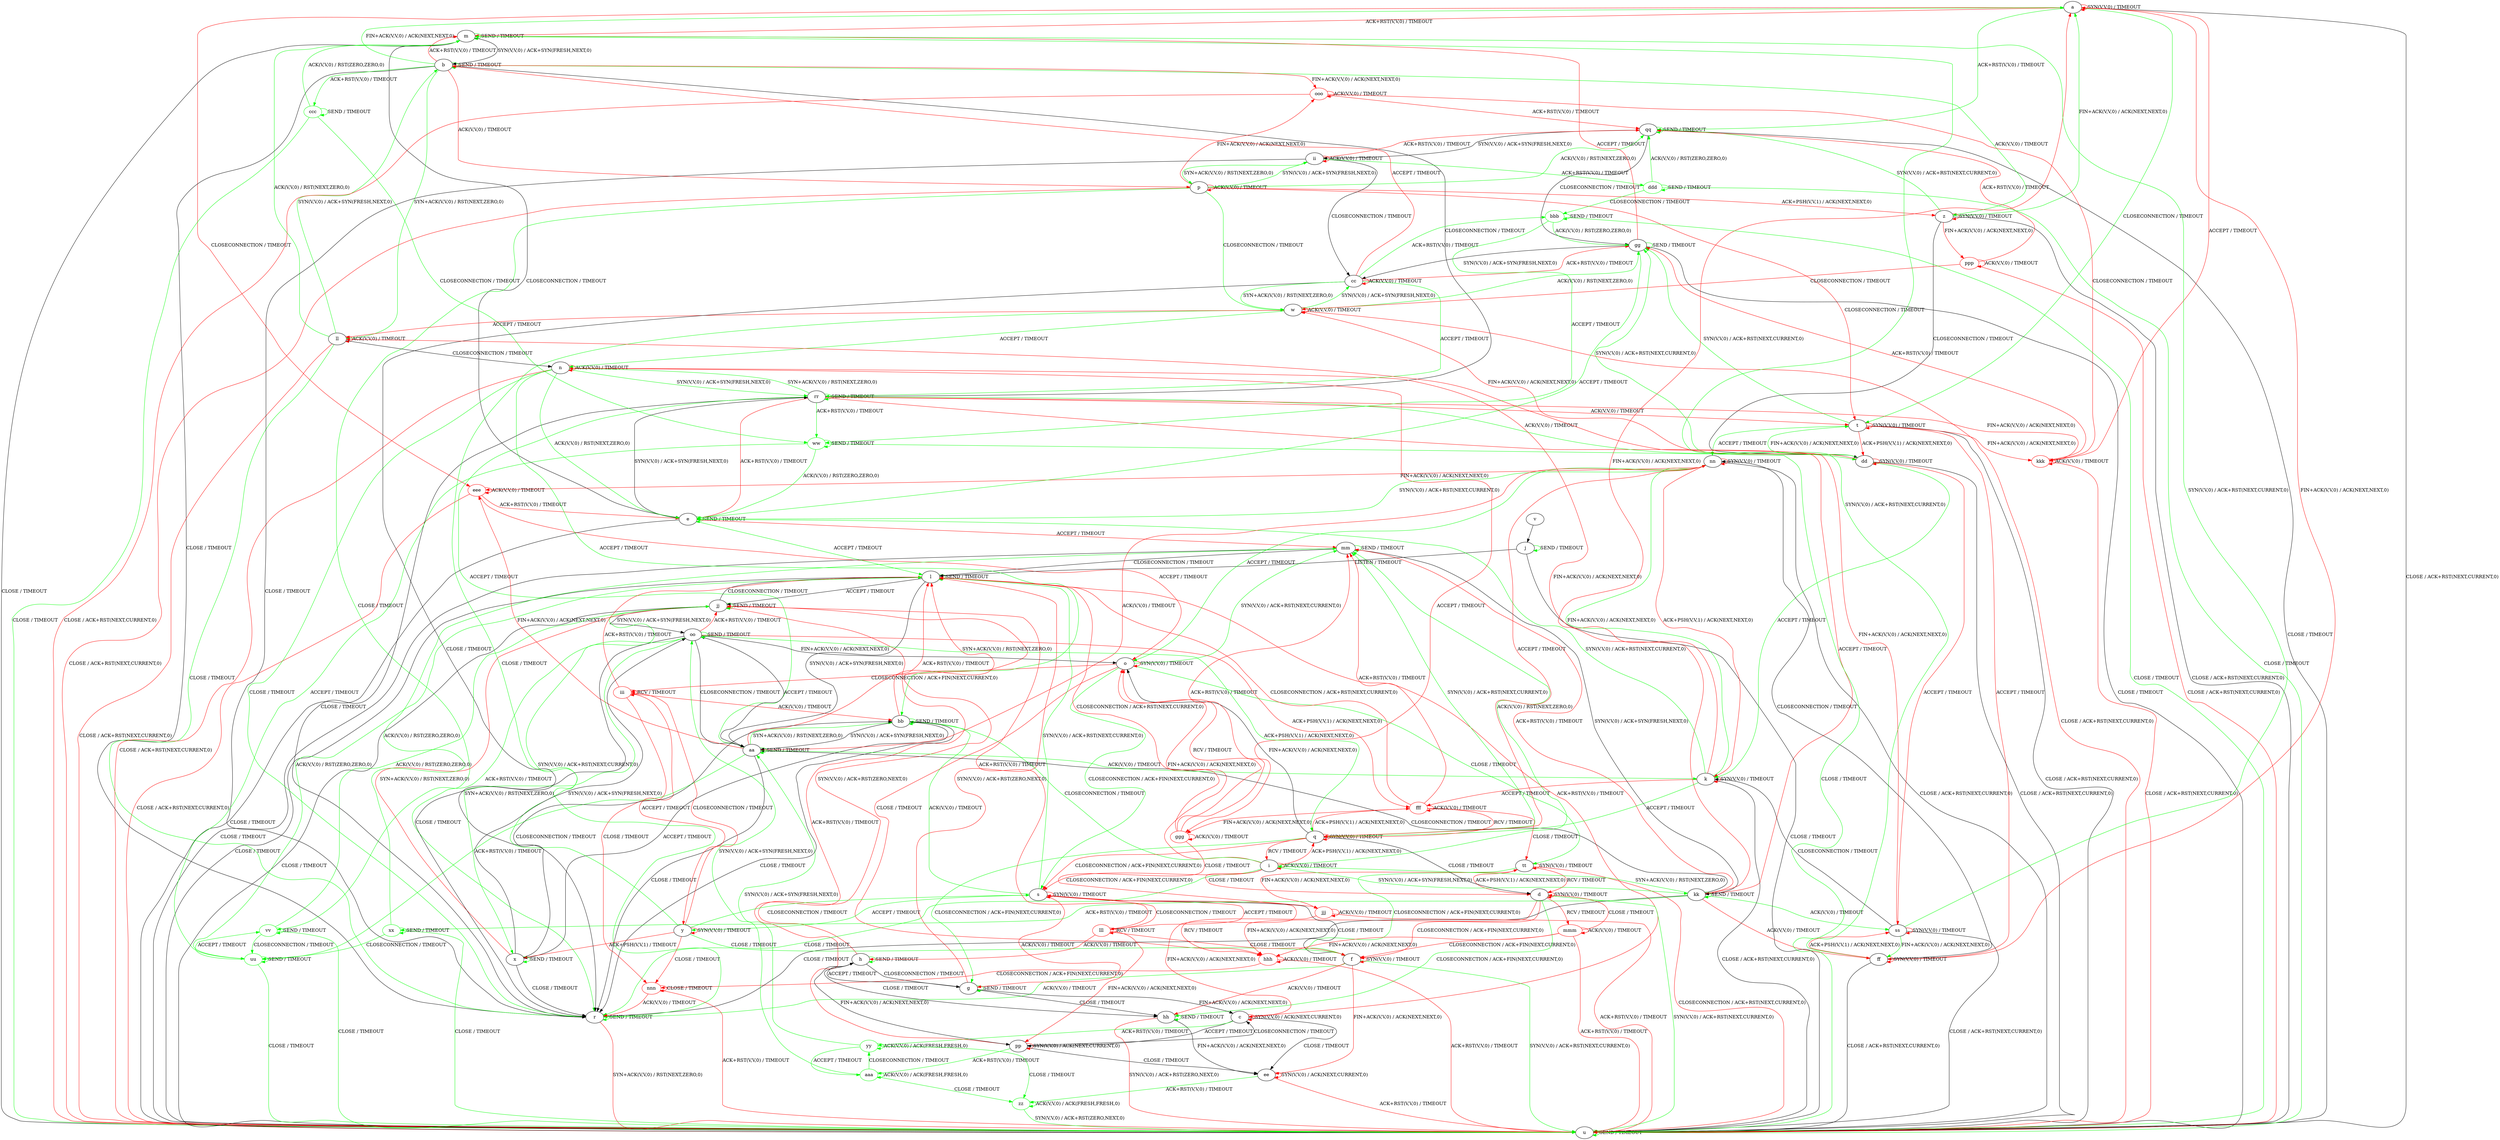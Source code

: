 digraph "" {
	graph ["Incoming time"=520.1815941333771,
		"Outgoing time"=2112.8362720012665,
		Output="{'States': 68, 'Transitions': 1023, 'Filename': '../results/tcp/TCP_Linux_Server-TCP_FreeBSD_Server-msat-3.dot'}",
		Reference="{'States': 58, 'Transitions': 685, 'Filename': '../subjects/tcp/TCP_Linux_Server.dot'}",
		Solver=msat,
		Updated="{'States': 56, 'Transitions': 716, 'Filename': '../subjects/tcp/TCP_FreeBSD_Server.dot'}",
		"f-measure"=0.5396145610278372,
		precision=0.5279329608938548,
		recall=0.5518248175182482
	];
	a -> a [key=0,
	color=red,
	label="SYN(V,V,0) / TIMEOUT"];
a -> m [key=0,
color=red,
label="ACK+RST(V,V,0) / TIMEOUT"];
a -> t [key=0,
color=green,
label="CLOSECONNECTION / TIMEOUT"];
a -> u [key=0,
label="CLOSE / ACK+RST(NEXT,CURRENT,0)"];
a -> qq [key=0,
color=green,
label="ACK+RST(V,V,0) / TIMEOUT"];
eee [color=red];
a -> eee [key=0,
color=red,
label="CLOSECONNECTION / TIMEOUT"];
b -> a [key=0,
color=green,
label="FIN+ACK(V,V,0) / ACK(NEXT,NEXT,0)"];
b -> b [key=0,
color=green,
label="SEND / TIMEOUT"];
b -> m [key=0,
color=red,
label="ACK+RST(V,V,0) / TIMEOUT"];
b -> p [key=0,
color=red,
label="ACK(V,V,0) / TIMEOUT"];
b -> r [key=0,
label="CLOSE / TIMEOUT"];
b -> z [key=0,
color=green,
label="ACK(V,V,0) / TIMEOUT"];
b -> ll [key=0,
color=green,
label="SYN+ACK(V,V,0) / RST(NEXT,ZERO,0)"];
b -> rr [key=0,
label="CLOSECONNECTION / TIMEOUT"];
ccc [color=green];
b -> ccc [key=0,
color=green,
label="ACK+RST(V,V,0) / TIMEOUT"];
ooo [color=red];
b -> ooo [key=0,
color=red,
label="FIN+ACK(V,V,0) / ACK(NEXT,NEXT,0)"];
c -> c [key=0,
color=red,
label="SYN(V,V,0) / ACK(NEXT,CURRENT,0)"];
c -> l [key=0,
color=red,
label="ACK+RST(V,V,0) / TIMEOUT"];
c -> ee [key=0,
label="CLOSE / TIMEOUT"];
c -> pp [key=0,
label="ACCEPT / TIMEOUT"];
yy [color=green];
c -> yy [key=0,
color=green,
label="ACK+RST(V,V,0) / TIMEOUT"];
d -> d [key=0,
color=red,
label="SYN(V,V,0) / TIMEOUT"];
d -> f [key=0,
color=red,
label="CLOSECONNECTION / ACK+FIN(NEXT,CURRENT,0)"];
d -> u [key=0,
color=green,
label="SYN(V,V,0) / ACK+RST(NEXT,CURRENT,0)"];
d -> hh [key=0,
color=green,
label="CLOSECONNECTION / ACK+FIN(NEXT,CURRENT,0)"];
d -> tt [key=0,
color=red,
label="ACK+PSH(V,V,1) / ACK(NEXT,NEXT,0)"];
hhh [color=red];
d -> hhh [key=0,
color=red,
label="FIN+ACK(V,V,0) / ACK(NEXT,NEXT,0)"];
mmm [color=red];
d -> mmm [key=0,
color=red,
label="RCV / TIMEOUT"];
e -> e [key=0,
color=green,
label="SEND / TIMEOUT"];
e -> l [key=0,
color=green,
label="ACCEPT / TIMEOUT"];
e -> u [key=0,
label="CLOSE / TIMEOUT"];
e -> mm [key=0,
color=red,
label="ACCEPT / TIMEOUT"];
e -> rr [key=0,
label="SYN(V,V,0) / ACK+SYN(FRESH,NEXT,0)"];
f -> f [key=0,
color=red,
label="SYN(V,V,0) / TIMEOUT"];
f -> r [key=0,
color=green,
label="ACK(V,V,0) / TIMEOUT"];
f -> u [key=0,
color=green,
label="SYN(V,V,0) / ACK+RST(NEXT,CURRENT,0)"];
f -> ee [key=0,
color=red,
label="FIN+ACK(V,V,0) / ACK(NEXT,NEXT,0)"];
f -> hh [key=0,
color=red,
label="ACK(V,V,0) / TIMEOUT"];
g -> c [key=0,
label="FIN+ACK(V,V,0) / ACK(NEXT,NEXT,0)"];
g -> g [key=0,
color=green,
label="SEND / TIMEOUT"];
g -> h [key=0,
label="ACCEPT / TIMEOUT"];
g -> l [key=0,
color=red,
label="SYN(V,V,0) / ACK+RST(ZERO,NEXT,0)"];
g -> hh [key=0,
label="CLOSE / TIMEOUT"];
h -> g [key=0,
label="CLOSECONNECTION / TIMEOUT"];
h -> h [key=0,
color=green,
label="SEND / TIMEOUT"];
h -> hh [key=0,
label="CLOSE / TIMEOUT"];
h -> jj [key=0,
color=red,
label="SYN(V,V,0) / ACK+RST(ZERO,NEXT,0)"];
h -> pp [key=0,
label="FIN+ACK(V,V,0) / ACK(NEXT,NEXT,0)"];
i -> d [key=0,
color=red,
label="CLOSE / TIMEOUT"];
i -> i [key=0,
color=red,
label="ACK(V,V,0) / TIMEOUT"];
i -> o [key=0,
color=red,
label="FIN+ACK(V,V,0) / ACK(NEXT,NEXT,0)"];
i -> q [key=0,
color=red,
label="ACK+PSH(V,V,1) / ACK(NEXT,NEXT,0)"];
i -> r [key=0,
color=green,
label="CLOSE / TIMEOUT"];
i -> s [key=0,
color=red,
label="CLOSECONNECTION / ACK+FIN(NEXT,CURRENT,0)"];
i -> bb [key=0,
color=green,
label="CLOSECONNECTION / TIMEOUT"];
i -> kk [key=0,
color=green,
label="SYN(V,V,0) / ACK+SYN(FRESH,NEXT,0)"];
i -> mm [key=0,
color=green,
label="ACK(V,V,0) / RST(NEXT,ZERO,0)"];
j -> j [key=0,
color=green,
label="SEND / TIMEOUT"];
j -> l [key=0,
label="LISTEN / TIMEOUT"];
j -> u [key=0,
label="CLOSE / TIMEOUT"];
k -> e [key=0,
color=green,
label="SYN(V,V,0) / ACK+RST(NEXT,CURRENT,0)"];
k -> k [key=0,
color=red,
label="SYN(V,V,0) / TIMEOUT"];
k -> n [key=0,
color=red,
label="FIN+ACK(V,V,0) / ACK(NEXT,NEXT,0)"];
k -> q [key=0,
color=green,
label="ACCEPT / TIMEOUT"];
k -> u [key=0,
label="CLOSE / ACK+RST(NEXT,CURRENT,0)"];
k -> nn [key=0,
color=green,
label="FIN+ACK(V,V,0) / ACK(NEXT,NEXT,0)"];
fff [color=red];
k -> fff [key=0,
color=red,
label="ACCEPT / TIMEOUT"];
l -> l [key=0,
color=green,
label="SEND / TIMEOUT"];
l -> u [key=0,
label="CLOSE / TIMEOUT"];
l -> aa [key=0,
label="SYN(V,V,0) / ACK+SYN(FRESH,NEXT,0)"];
l -> jj [key=0,
label="ACCEPT / TIMEOUT"];
m -> b [key=0,
label="SYN(V,V,0) / ACK+SYN(FRESH,NEXT,0)"];
m -> e [key=0,
label="CLOSECONNECTION / TIMEOUT"];
m -> m [key=0,
color=green,
label="SEND / TIMEOUT"];
m -> u [key=0,
label="CLOSE / TIMEOUT"];
n -> e [key=0,
color=green,
label="ACK(V,V,0) / RST(NEXT,ZERO,0)"];
n -> n [key=0,
color=red,
label="ACK(V,V,0) / TIMEOUT"];
n -> r [key=0,
color=green,
label="CLOSE / TIMEOUT"];
n -> u [key=0,
color=red,
label="CLOSE / ACK+RST(NEXT,CURRENT,0)"];
n -> bb [key=0,
color=green,
label="ACCEPT / TIMEOUT"];
n -> rr [key=0,
color=green,
label="SYN(V,V,0) / ACK+SYN(FRESH,NEXT,0)"];
ggg [color=red];
n -> ggg [key=0,
color=red,
label="ACCEPT / TIMEOUT"];
o -> o [key=0,
color=red,
label="SYN(V,V,0) / TIMEOUT"];
o -> s [key=0,
color=green,
label="CLOSECONNECTION / ACK+FIN(NEXT,CURRENT,0)"];
o -> mm [key=0,
color=green,
label="SYN(V,V,0) / ACK+RST(NEXT,CURRENT,0)"];
o -> tt [key=0,
color=green,
label="CLOSE / TIMEOUT"];
o -> hhh [key=0,
color=red,
label="CLOSE / TIMEOUT"];
iii [color=red];
o -> iii [key=0,
color=red,
label="CLOSECONNECTION / ACK+FIN(NEXT,CURRENT,0)"];
p -> p [key=0,
color=red,
label="ACK(V,V,0) / TIMEOUT"];
p -> r [key=0,
color=green,
label="CLOSE / TIMEOUT"];
p -> t [key=0,
color=red,
label="CLOSECONNECTION / TIMEOUT"];
p -> u [key=0,
color=red,
label="CLOSE / ACK+RST(NEXT,CURRENT,0)"];
p -> w [key=0,
color=green,
label="CLOSECONNECTION / TIMEOUT"];
p -> z [key=0,
color=red,
label="ACK+PSH(V,V,1) / ACK(NEXT,NEXT,0)"];
p -> ii [key=0,
color=green,
label="SYN(V,V,0) / ACK+SYN(FRESH,NEXT,0)"];
p -> qq [key=0,
color=green,
label="ACK(V,V,0) / RST(NEXT,ZERO,0)"];
p -> ooo [key=0,
color=red,
label="FIN+ACK(V,V,0) / ACK(NEXT,NEXT,0)"];
q -> d [key=0,
label="CLOSE / TIMEOUT"];
q -> g [key=0,
color=green,
label="CLOSECONNECTION / ACK+FIN(NEXT,CURRENT,0)"];
q -> i [key=0,
color=red,
label="RCV / TIMEOUT"];
q -> o [key=0,
label="FIN+ACK(V,V,0) / ACK(NEXT,NEXT,0)"];
q -> q [key=0,
color=red,
label="SYN(V,V,0) / TIMEOUT"];
q -> s [key=0,
color=red,
label="CLOSECONNECTION / ACK+FIN(NEXT,CURRENT,0)"];
q -> mm [key=0,
color=green,
label="SYN(V,V,0) / ACK+RST(NEXT,CURRENT,0)"];
q -> fff [key=0,
color=red,
label="ACK+PSH(V,V,1) / ACK(NEXT,NEXT,0)"];
r -> r [key=0,
color=green,
label="SEND / TIMEOUT"];
r -> u [key=0,
color=red,
label="SYN+ACK(V,V,0) / RST(NEXT,ZERO,0)"];
s -> c [key=0,
color=red,
label="FIN+ACK(V,V,0) / ACK(NEXT,NEXT,0)"];
s -> f [key=0,
label="CLOSE / TIMEOUT"];
s -> g [key=0,
color=red,
label="ACK(V,V,0) / TIMEOUT"];
s -> l [key=0,
color=green,
label="SYN(V,V,0) / ACK+RST(NEXT,CURRENT,0)"];
s -> s [key=0,
color=red,
label="SYN(V,V,0) / TIMEOUT"];
s -> y [key=0,
color=green,
label="ACCEPT / TIMEOUT"];
s -> bb [key=0,
color=green,
label="ACK(V,V,0) / TIMEOUT"];
lll [color=red];
s -> lll [key=0,
color=red,
label="ACCEPT / TIMEOUT"];
t -> t [key=0,
color=red,
label="SYN(V,V,0) / TIMEOUT"];
t -> u [key=0,
label="CLOSE / ACK+RST(NEXT,CURRENT,0)"];
t -> dd [key=0,
color=red,
label="ACK+PSH(V,V,1) / ACK(NEXT,NEXT,0)"];
t -> ff [key=0,
color=red,
label="ACCEPT / TIMEOUT"];
t -> gg [key=0,
color=green,
label="SYN(V,V,0) / ACK+RST(NEXT,CURRENT,0)"];
t -> nn [key=0,
color=green,
label="ACCEPT / TIMEOUT"];
kkk [color=red];
t -> kkk [key=0,
color=red,
label="FIN+ACK(V,V,0) / ACK(NEXT,NEXT,0)"];
u -> u [key=0,
color=green,
label="SEND / TIMEOUT"];
v -> j [key=0];
w -> n [key=0,
color=green,
label="ACCEPT / TIMEOUT"];
w -> r [key=0,
color=green,
label="CLOSE / TIMEOUT"];
w -> u [key=0,
color=red,
label="CLOSE / ACK+RST(NEXT,CURRENT,0)"];
w -> w [key=0,
color=red,
label="ACK(V,V,0) / TIMEOUT"];
w -> cc [key=0,
color=green,
label="SYN(V,V,0) / ACK+SYN(FRESH,NEXT,0)"];
w -> gg [key=0,
color=green,
label="ACK(V,V,0) / RST(NEXT,ZERO,0)"];
w -> ll [key=0,
color=red,
label="ACCEPT / TIMEOUT"];
x -> r [key=0,
label="CLOSE / TIMEOUT"];
x -> x [key=0,
color=green,
label="SEND / TIMEOUT"];
x -> bb [key=0,
label="CLOSECONNECTION / TIMEOUT"];
x -> jj [key=0,
color=red,
label="SYN+ACK(V,V,0) / RST(NEXT,ZERO,0)"];
x -> oo [key=0,
label="SYN(V,V,0) / ACK+SYN(FRESH,NEXT,0)"];
y -> f [key=0,
color=green,
label="CLOSE / TIMEOUT"];
y -> s [key=0,
color=green,
label="CLOSECONNECTION / TIMEOUT"];
y -> x [key=0,
color=red,
label="ACK+PSH(V,V,1) / TIMEOUT"];
y -> y [key=0,
color=red,
label="SYN(V,V,0) / TIMEOUT"];
y -> jj [key=0,
color=green,
label="SYN(V,V,0) / ACK+RST(NEXT,CURRENT,0)"];
y -> iii [key=0,
color=red,
label="CLOSECONNECTION / TIMEOUT"];
nnn [color=red];
y -> nnn [key=0,
color=red,
label="CLOSE / TIMEOUT"];
z -> a [key=0,
color=green,
label="FIN+ACK(V,V,0) / ACK(NEXT,NEXT,0)"];
z -> u [key=0,
label="CLOSE / ACK+RST(NEXT,CURRENT,0)"];
z -> z [key=0,
color=red,
label="SYN(V,V,0) / TIMEOUT"];
z -> dd [key=0,
label="CLOSECONNECTION / TIMEOUT"];
z -> qq [key=0,
color=green,
label="SYN(V,V,0) / ACK+RST(NEXT,CURRENT,0)"];
ppp [color=red];
z -> ppp [key=0,
color=red,
label="FIN+ACK(V,V,0) / ACK(NEXT,NEXT,0)"];
aa -> k [key=0,
color=green,
label="ACK(V,V,0) / TIMEOUT"];
aa -> l [key=0,
color=red,
label="ACK+RST(V,V,0) / TIMEOUT"];
aa -> r [key=0,
label="CLOSE / TIMEOUT"];
aa -> aa [key=0,
color=green,
label="SEND / TIMEOUT"];
aa -> bb [key=0,
color=green,
label="SYN+ACK(V,V,0) / RST(NEXT,ZERO,0)"];
aa -> nn [key=0,
color=red,
label="ACK(V,V,0) / TIMEOUT"];
aa -> oo [key=0,
label="ACCEPT / TIMEOUT"];
uu [color=green];
aa -> uu [key=0,
color=green,
label="ACK+RST(V,V,0) / TIMEOUT"];
aa -> eee [key=0,
color=red,
label="FIN+ACK(V,V,0) / ACK(NEXT,NEXT,0)"];
bb -> l [key=0,
color=red,
label="SYN+ACK(V,V,0) / RST(NEXT,ZERO,0)"];
bb -> r [key=0,
label="CLOSE / TIMEOUT"];
bb -> x [key=0,
label="ACCEPT / TIMEOUT"];
bb -> aa [key=0,
label="SYN(V,V,0) / ACK+SYN(FRESH,NEXT,0)"];
bb -> bb [key=0,
color=green,
label="SEND / TIMEOUT"];
cc -> b [key=0,
color=red,
label="ACCEPT / TIMEOUT"];
cc -> r [key=0,
label="CLOSE / TIMEOUT"];
cc -> w [key=0,
color=green,
label="SYN+ACK(V,V,0) / RST(NEXT,ZERO,0)"];
cc -> cc [key=0,
color=red,
label="ACK(V,V,0) / TIMEOUT"];
cc -> gg [key=0,
color=red,
label="ACK+RST(V,V,0) / TIMEOUT"];
cc -> rr [key=0,
color=green,
label="ACCEPT / TIMEOUT"];
bbb [color=green];
cc -> bbb [key=0,
color=green,
label="ACK+RST(V,V,0) / TIMEOUT"];
dd -> k [key=0,
color=green,
label="ACCEPT / TIMEOUT"];
dd -> t [key=0,
color=green,
label="FIN+ACK(V,V,0) / ACK(NEXT,NEXT,0)"];
dd -> u [key=0,
label="CLOSE / ACK+RST(NEXT,CURRENT,0)"];
dd -> w [key=0,
color=red,
label="FIN+ACK(V,V,0) / ACK(NEXT,NEXT,0)"];
dd -> dd [key=0,
color=red,
label="SYN(V,V,0) / TIMEOUT"];
dd -> gg [key=0,
color=green,
label="SYN(V,V,0) / ACK+RST(NEXT,CURRENT,0)"];
dd -> ss [key=0,
color=red,
label="ACCEPT / TIMEOUT"];
ee -> u [key=0,
color=red,
label="ACK+RST(V,V,0) / TIMEOUT"];
ee -> ee [key=0,
color=red,
label="SYN(V,V,0) / ACK(NEXT,CURRENT,0)"];
zz [color=green];
ee -> zz [key=0,
color=green,
label="ACK+RST(V,V,0) / TIMEOUT"];
ff -> a [key=0,
color=red,
label="FIN+ACK(V,V,0) / ACK(NEXT,NEXT,0)"];
ff -> m [key=0,
color=green,
label="SYN(V,V,0) / ACK+RST(NEXT,CURRENT,0)"];
ff -> u [key=0,
label="CLOSE / ACK+RST(NEXT,CURRENT,0)"];
ff -> ff [key=0,
color=red,
label="SYN(V,V,0) / TIMEOUT"];
ff -> nn [key=0,
label="CLOSECONNECTION / TIMEOUT"];
ff -> ss [key=0,
color=red,
label="ACK+PSH(V,V,1) / ACK(NEXT,NEXT,0)"];
gg -> e [key=0,
color=green,
label="ACCEPT / TIMEOUT"];
gg -> m [key=0,
color=red,
label="ACCEPT / TIMEOUT"];
gg -> u [key=0,
label="CLOSE / TIMEOUT"];
gg -> cc [key=0,
label="SYN(V,V,0) / ACK+SYN(FRESH,NEXT,0)"];
gg -> gg [key=0,
color=green,
label="SEND / TIMEOUT"];
hh -> u [key=0,
color=red,
label="SYN(V,V,0) / ACK+RST(ZERO,NEXT,0)"];
hh -> ee [key=0,
label="FIN+ACK(V,V,0) / ACK(NEXT,NEXT,0)"];
hh -> hh [key=0,
color=green,
label="SEND / TIMEOUT"];
ii -> p [key=0,
color=green,
label="SYN+ACK(V,V,0) / RST(NEXT,ZERO,0)"];
ii -> r [key=0,
label="CLOSE / TIMEOUT"];
ii -> cc [key=0,
label="CLOSECONNECTION / TIMEOUT"];
ii -> ii [key=0,
color=red,
label="ACK(V,V,0) / TIMEOUT"];
ii -> qq [key=0,
color=red,
label="ACK+RST(V,V,0) / TIMEOUT"];
ddd [color=green];
ii -> ddd [key=0,
color=green,
label="ACK+RST(V,V,0) / TIMEOUT"];
jj -> l [key=0,
label="CLOSECONNECTION / TIMEOUT"];
jj -> u [key=0,
label="CLOSE / TIMEOUT"];
jj -> jj [key=0,
color=green,
label="SEND / TIMEOUT"];
jj -> oo [key=0,
label="SYN(V,V,0) / ACK+SYN(FRESH,NEXT,0)"];
kk -> a [key=0,
color=red,
label="FIN+ACK(V,V,0) / ACK(NEXT,NEXT,0)"];
kk -> i [key=0,
color=green,
label="SYN+ACK(V,V,0) / RST(NEXT,ZERO,0)"];
kk -> r [key=0,
label="CLOSE / TIMEOUT"];
kk -> aa [key=0,
label="CLOSECONNECTION / TIMEOUT"];
kk -> ff [key=0,
color=red,
label="ACK(V,V,0) / TIMEOUT"];
kk -> kk [key=0,
color=green,
label="SEND / TIMEOUT"];
kk -> mm [key=0,
color=red,
label="ACK+RST(V,V,0) / TIMEOUT"];
kk -> ss [key=0,
color=green,
label="ACK(V,V,0) / TIMEOUT"];
xx [color=green];
kk -> xx [key=0,
color=green,
label="ACK+RST(V,V,0) / TIMEOUT"];
ll -> b [key=0,
color=green,
label="SYN(V,V,0) / ACK+SYN(FRESH,NEXT,0)"];
ll -> m [key=0,
color=green,
label="ACK(V,V,0) / RST(NEXT,ZERO,0)"];
ll -> n [key=0,
label="CLOSECONNECTION / TIMEOUT"];
ll -> r [key=0,
color=green,
label="CLOSE / TIMEOUT"];
ll -> u [key=0,
color=red,
label="CLOSE / ACK+RST(NEXT,CURRENT,0)"];
ll -> ll [key=0,
color=red,
label="ACK(V,V,0) / TIMEOUT"];
mm -> l [key=0,
label="CLOSECONNECTION / TIMEOUT"];
mm -> u [key=0,
label="CLOSE / TIMEOUT"];
mm -> kk [key=0,
label="SYN(V,V,0) / ACK+SYN(FRESH,NEXT,0)"];
mm -> mm [key=0,
color=green,
label="SEND / TIMEOUT"];
nn -> e [key=0,
color=green,
label="SYN(V,V,0) / ACK+RST(NEXT,CURRENT,0)"];
nn -> k [key=0,
color=red,
label="ACK+PSH(V,V,1) / ACK(NEXT,NEXT,0)"];
nn -> o [key=0,
color=green,
label="ACCEPT / TIMEOUT"];
nn -> q [key=0,
color=red,
label="ACCEPT / TIMEOUT"];
nn -> u [key=0,
label="CLOSE / ACK+RST(NEXT,CURRENT,0)"];
nn -> nn [key=0,
color=red,
label="SYN(V,V,0) / TIMEOUT"];
nn -> eee [key=0,
color=red,
label="FIN+ACK(V,V,0) / ACK(NEXT,NEXT,0)"];
oo -> o [key=0,
label="FIN+ACK(V,V,0) / ACK(NEXT,NEXT,0)"];
oo -> q [key=0,
color=green,
label="ACK+PSH(V,V,1) / ACK(NEXT,NEXT,0)"];
oo -> r [key=0,
label="CLOSE / TIMEOUT"];
oo -> x [key=0,
color=green,
label="SYN+ACK(V,V,0) / RST(NEXT,ZERO,0)"];
oo -> aa [key=0,
label="CLOSECONNECTION / TIMEOUT"];
oo -> jj [key=0,
color=red,
label="ACK+RST(V,V,0) / TIMEOUT"];
oo -> oo [key=0,
color=green,
label="SEND / TIMEOUT"];
vv [color=green];
oo -> vv [key=0,
color=green,
label="ACK+RST(V,V,0) / TIMEOUT"];
oo -> fff [key=0,
color=red,
label="ACK+PSH(V,V,1) / ACK(NEXT,NEXT,0)"];
pp -> c [key=0,
label="CLOSECONNECTION / TIMEOUT"];
pp -> ee [key=0,
label="CLOSE / TIMEOUT"];
pp -> jj [key=0,
color=red,
label="ACK+RST(V,V,0) / TIMEOUT"];
pp -> pp [key=0,
color=red,
label="SYN(V,V,0) / ACK(NEXT,CURRENT,0)"];
aaa [color=green];
pp -> aaa [key=0,
color=green,
label="ACK+RST(V,V,0) / TIMEOUT"];
qq -> u [key=0,
label="CLOSE / TIMEOUT"];
qq -> gg [key=0,
label="CLOSECONNECTION / TIMEOUT"];
qq -> ii [key=0,
label="SYN(V,V,0) / ACK+SYN(FRESH,NEXT,0)"];
qq -> qq [key=0,
color=green,
label="SEND / TIMEOUT"];
rr -> e [key=0,
color=red,
label="ACK+RST(V,V,0) / TIMEOUT"];
rr -> n [key=0,
color=green,
label="SYN+ACK(V,V,0) / RST(NEXT,ZERO,0)"];
rr -> r [key=0,
label="CLOSE / TIMEOUT"];
rr -> t [key=0,
color=red,
label="ACK(V,V,0) / TIMEOUT"];
rr -> aa [key=0,
color=green,
label="ACCEPT / TIMEOUT"];
rr -> dd [key=0,
color=green,
label="ACK(V,V,0) / TIMEOUT"];
rr -> kk [key=0,
color=red,
label="ACCEPT / TIMEOUT"];
rr -> rr [key=0,
color=green,
label="SEND / TIMEOUT"];
ww [color=green];
rr -> ww [key=0,
color=green,
label="ACK+RST(V,V,0) / TIMEOUT"];
rr -> kkk [key=0,
color=red,
label="FIN+ACK(V,V,0) / ACK(NEXT,NEXT,0)"];
ss -> k [key=0,
label="CLOSECONNECTION / TIMEOUT"];
ss -> m [key=0,
color=green,
label="SYN(V,V,0) / ACK+RST(NEXT,CURRENT,0)"];
ss -> u [key=0,
label="CLOSE / ACK+RST(NEXT,CURRENT,0)"];
ss -> ff [key=0,
color=green,
label="FIN+ACK(V,V,0) / ACK(NEXT,NEXT,0)"];
ss -> ll [key=0,
color=red,
label="FIN+ACK(V,V,0) / ACK(NEXT,NEXT,0)"];
ss -> ss [key=0,
color=red,
label="SYN(V,V,0) / TIMEOUT"];
tt -> d [key=0,
color=red,
label="RCV / TIMEOUT"];
tt -> f [key=0,
color=green,
label="CLOSECONNECTION / ACK+FIN(NEXT,CURRENT,0)"];
tt -> u [key=0,
color=red,
label="CLOSECONNECTION / ACK+RST(NEXT,CURRENT,0)"];
tt -> tt [key=0,
color=red,
label="SYN(V,V,0) / TIMEOUT"];
jjj [color=red];
tt -> jjj [key=0,
color=red,
label="FIN+ACK(V,V,0) / ACK(NEXT,NEXT,0)"];
uu -> l [key=0,
color=green,
label="ACK(V,V,0) / RST(ZERO,ZERO,0)"];
uu -> u [key=0,
color=green,
label="CLOSE / TIMEOUT"];
uu -> uu [key=0,
color=green,
label="SEND / TIMEOUT"];
uu -> vv [key=0,
color=green,
label="ACCEPT / TIMEOUT"];
vv -> u [key=0,
color=green,
label="CLOSE / TIMEOUT"];
vv -> jj [key=0,
color=green,
label="ACK(V,V,0) / RST(ZERO,ZERO,0)"];
vv -> uu [key=0,
color=green,
label="CLOSECONNECTION / TIMEOUT"];
vv -> vv [key=0,
color=green,
label="SEND / TIMEOUT"];
ww -> e [key=0,
color=green,
label="ACK(V,V,0) / RST(ZERO,ZERO,0)"];
ww -> u [key=0,
color=green,
label="CLOSE / TIMEOUT"];
ww -> uu [key=0,
color=green,
label="ACCEPT / TIMEOUT"];
ww -> ww [key=0,
color=green,
label="SEND / TIMEOUT"];
xx -> u [key=0,
color=green,
label="CLOSE / TIMEOUT"];
xx -> mm [key=0,
color=green,
label="ACK(V,V,0) / RST(ZERO,ZERO,0)"];
xx -> uu [key=0,
color=green,
label="CLOSECONNECTION / TIMEOUT"];
xx -> xx [key=0,
color=green,
label="SEND / TIMEOUT"];
yy -> aa [key=0,
color=green,
label="SYN(V,V,0) / ACK+SYN(FRESH,NEXT,0)"];
yy -> yy [key=0,
color=green,
label="ACK(V,V,0) / ACK(FRESH,FRESH,0)"];
yy -> zz [key=0,
color=green,
label="CLOSE / TIMEOUT"];
yy -> aaa [key=0,
color=green,
label="ACCEPT / TIMEOUT"];
zz -> u [key=0,
color=green,
label="SYN(V,V,0) / ACK+RST(ZERO,NEXT,0)"];
zz -> zz [key=0,
color=green,
label="ACK(V,V,0) / ACK(FRESH,FRESH,0)"];
aaa -> oo [key=0,
color=green,
label="SYN(V,V,0) / ACK+SYN(FRESH,NEXT,0)"];
aaa -> yy [key=0,
color=green,
label="CLOSECONNECTION / TIMEOUT"];
aaa -> zz [key=0,
color=green,
label="CLOSE / TIMEOUT"];
aaa -> aaa [key=0,
color=green,
label="ACK(V,V,0) / ACK(FRESH,FRESH,0)"];
bbb -> u [key=0,
color=green,
label="CLOSE / TIMEOUT"];
bbb -> gg [key=0,
color=green,
label="ACK(V,V,0) / RST(ZERO,ZERO,0)"];
bbb -> ww [key=0,
color=green,
label="ACCEPT / TIMEOUT"];
bbb -> bbb [key=0,
color=green,
label="SEND / TIMEOUT"];
ccc -> m [key=0,
color=green,
label="ACK(V,V,0) / RST(ZERO,ZERO,0)"];
ccc -> u [key=0,
color=green,
label="CLOSE / TIMEOUT"];
ccc -> ww [key=0,
color=green,
label="CLOSECONNECTION / TIMEOUT"];
ccc -> ccc [key=0,
color=green,
label="SEND / TIMEOUT"];
ddd -> u [key=0,
color=green,
label="CLOSE / TIMEOUT"];
ddd -> qq [key=0,
color=green,
label="ACK(V,V,0) / RST(ZERO,ZERO,0)"];
ddd -> bbb [key=0,
color=green,
label="CLOSECONNECTION / TIMEOUT"];
ddd -> ddd [key=0,
color=green,
label="SEND / TIMEOUT"];
eee -> e [key=0,
color=red,
label="ACK+RST(V,V,0) / TIMEOUT"];
eee -> o [key=0,
color=red,
label="ACCEPT / TIMEOUT"];
eee -> u [key=0,
color=red,
label="CLOSE / ACK+RST(NEXT,CURRENT,0)"];
eee -> eee [key=0,
color=red,
label="ACK(V,V,0) / TIMEOUT"];
fff -> l [key=0,
color=red,
label="CLOSECONNECTION / ACK+RST(NEXT,CURRENT,0)"];
fff -> q [key=0,
color=red,
label="RCV / TIMEOUT"];
fff -> mm [key=0,
color=red,
label="ACK+RST(V,V,0) / TIMEOUT"];
fff -> tt [key=0,
color=red,
label="CLOSE / TIMEOUT"];
fff -> fff [key=0,
color=red,
label="ACK(V,V,0) / TIMEOUT"];
fff -> ggg [key=0,
color=red,
label="FIN+ACK(V,V,0) / ACK(NEXT,NEXT,0)"];
ggg -> l [key=0,
color=red,
label="CLOSECONNECTION / ACK+RST(NEXT,CURRENT,0)"];
ggg -> o [key=0,
color=red,
label="RCV / TIMEOUT"];
ggg -> mm [key=0,
color=red,
label="ACK+RST(V,V,0) / TIMEOUT"];
ggg -> ggg [key=0,
color=red,
label="ACK(V,V,0) / TIMEOUT"];
ggg -> jjj [key=0,
color=red,
label="CLOSE / TIMEOUT"];
hhh -> u [key=0,
color=red,
label="ACK+RST(V,V,0) / TIMEOUT"];
hhh -> hhh [key=0,
color=red,
label="ACK(V,V,0) / TIMEOUT"];
hhh -> nnn [key=0,
color=red,
label="CLOSECONNECTION / ACK+FIN(NEXT,CURRENT,0)"];
iii -> l [key=0,
color=red,
label="ACK+RST(V,V,0) / TIMEOUT"];
iii -> y [key=0,
color=red,
label="ACCEPT / TIMEOUT"];
iii -> bb [key=0,
color=red,
label="ACK(V,V,0) / TIMEOUT"];
iii -> iii [key=0,
color=red,
label="RCV / TIMEOUT"];
iii -> nnn [key=0,
color=red,
label="CLOSE / TIMEOUT"];
jjj -> u [key=0,
color=red,
label="ACK+RST(V,V,0) / TIMEOUT"];
jjj -> hhh [key=0,
color=red,
label="RCV / TIMEOUT"];
jjj -> jjj [key=0,
color=red,
label="ACK(V,V,0) / TIMEOUT"];
kkk -> a [key=0,
color=red,
label="ACCEPT / TIMEOUT"];
kkk -> u [key=0,
color=red,
label="CLOSE / ACK+RST(NEXT,CURRENT,0)"];
kkk -> gg [key=0,
color=red,
label="ACK+RST(V,V,0) / TIMEOUT"];
kkk -> kkk [key=0,
color=red,
label="ACK(V,V,0) / TIMEOUT"];
lll -> f [key=0,
color=red,
label="CLOSE / TIMEOUT"];
lll -> h [key=0,
color=red,
label="ACK(V,V,0) / TIMEOUT"];
lll -> s [key=0,
color=red,
label="CLOSECONNECTION / TIMEOUT"];
lll -> jj [key=0,
color=red,
label="ACK+RST(V,V,0) / TIMEOUT"];
lll -> pp [key=0,
color=red,
label="FIN+ACK(V,V,0) / ACK(NEXT,NEXT,0)"];
lll -> lll [key=0,
color=red,
label="RCV / TIMEOUT"];
mmm -> d [key=0,
color=red,
label="CLOSE / TIMEOUT"];
mmm -> f [key=0,
color=red,
label="CLOSECONNECTION / ACK+FIN(NEXT,CURRENT,0)"];
mmm -> u [key=0,
color=red,
label="ACK+RST(V,V,0) / TIMEOUT"];
mmm -> hhh [key=0,
color=red,
label="FIN+ACK(V,V,0) / ACK(NEXT,NEXT,0)"];
mmm -> mmm [key=0,
color=red,
label="ACK(V,V,0) / TIMEOUT"];
nnn -> r [key=0,
color=red,
label="ACK(V,V,0) / TIMEOUT"];
nnn -> u [key=0,
color=red,
label="ACK+RST(V,V,0) / TIMEOUT"];
nnn -> nnn [key=0,
color=red,
label="CLOSE / TIMEOUT"];
ooo -> u [key=0,
color=red,
label="CLOSE / ACK+RST(NEXT,CURRENT,0)"];
ooo -> qq [key=0,
color=red,
label="ACK+RST(V,V,0) / TIMEOUT"];
ooo -> kkk [key=0,
color=red,
label="CLOSECONNECTION / TIMEOUT"];
ooo -> ooo [key=0,
color=red,
label="ACK(V,V,0) / TIMEOUT"];
ppp -> u [key=0,
color=red,
label="CLOSE / ACK+RST(NEXT,CURRENT,0)"];
ppp -> w [key=0,
color=red,
label="CLOSECONNECTION / TIMEOUT"];
ppp -> qq [key=0,
color=red,
label="ACK+RST(V,V,0) / TIMEOUT"];
ppp -> ppp [key=0,
color=red,
label="ACK(V,V,0) / TIMEOUT"];
}
